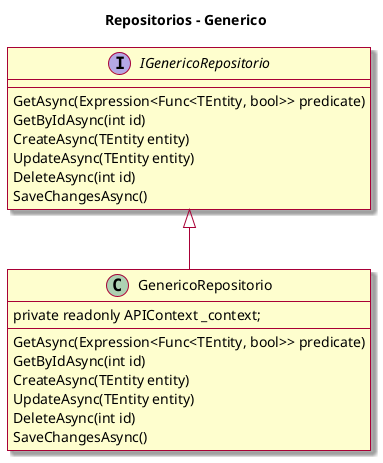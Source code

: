 @startuml presentacion
skin rose
skinparam linetype polyline

title Repositorios - Generico

interface i as "IGenericoRepositorio"{
    GetAsync(Expression<Func<TEntity, bool>> predicate)
    GetByIdAsync(int id)
    CreateAsync(TEntity entity)
    UpdateAsync(TEntity entity)
    DeleteAsync(int id)
    SaveChangesAsync()
}

class c as "GenericoRepositorio"{
    private readonly APIContext _context;
    GetAsync(Expression<Func<TEntity, bool>> predicate)
    GetByIdAsync(int id)
    CreateAsync(TEntity entity)
    UpdateAsync(TEntity entity)
    DeleteAsync(int id)
    SaveChangesAsync()
}


i <|-- c
@enduml